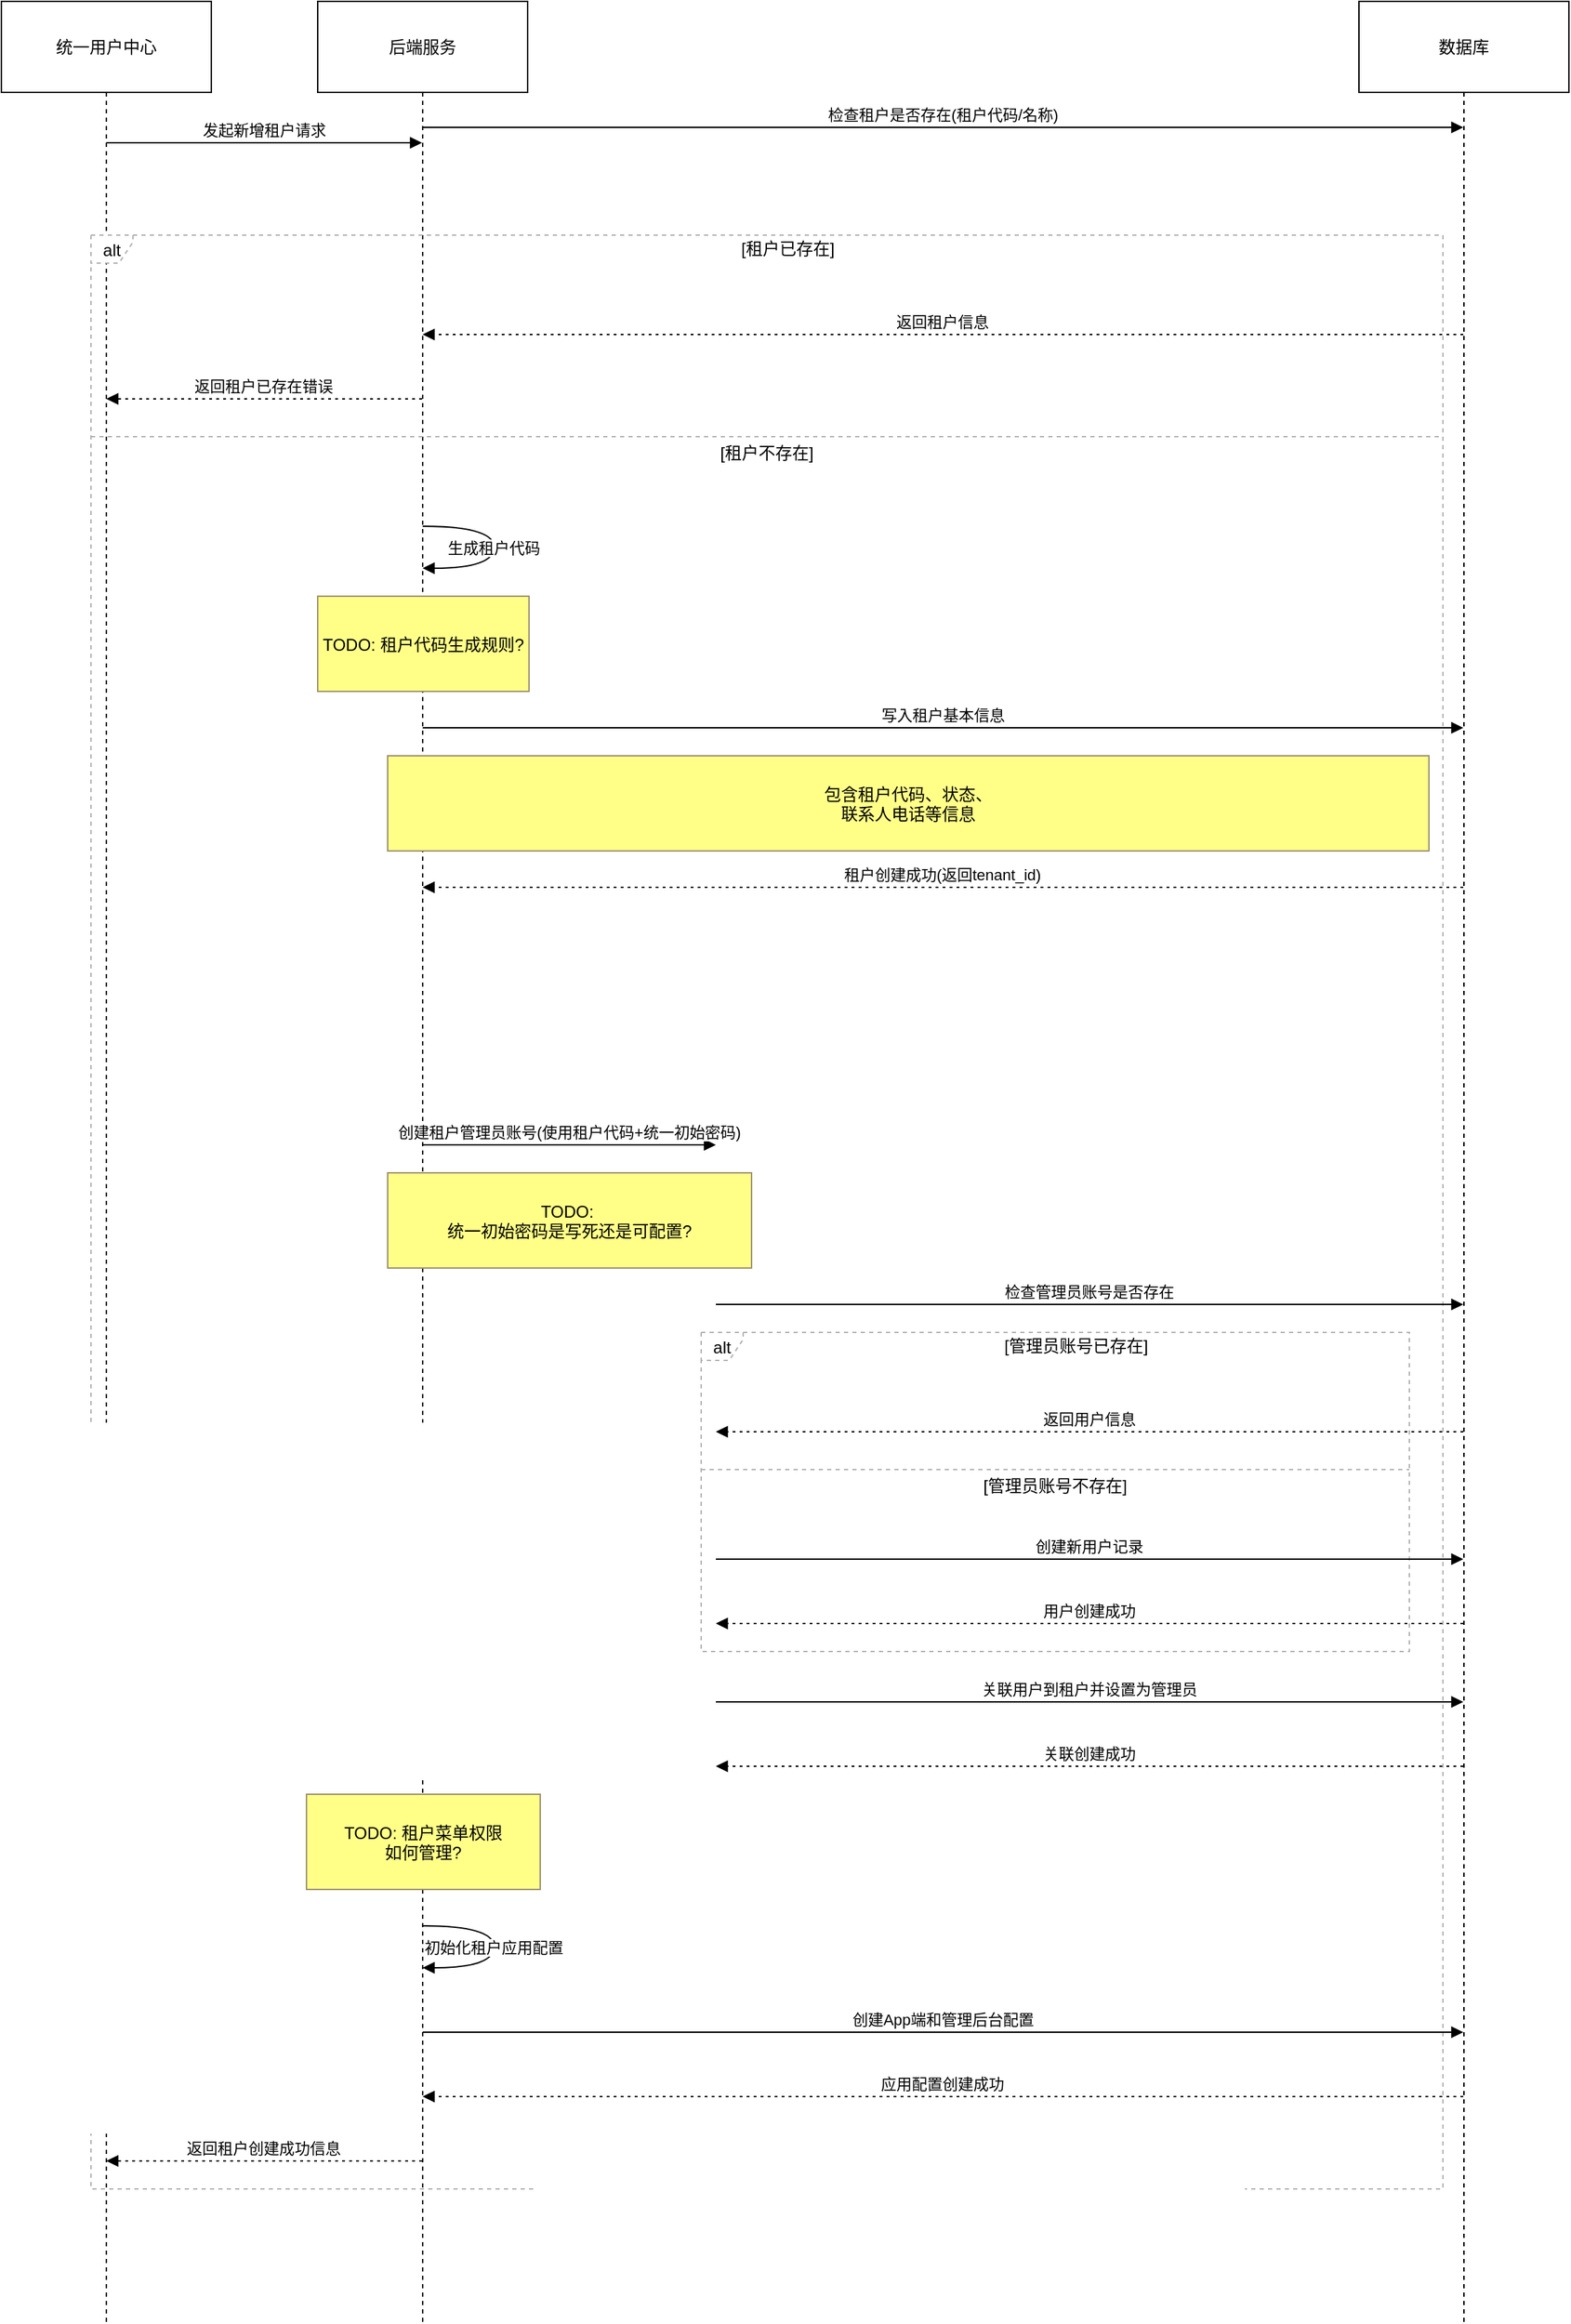 <mxfile version="26.1.3">
  <diagram name="第 1 页" id="_FOo4lyNsMRpVrWsMuHX">
    <mxGraphModel dx="1386" dy="771" grid="1" gridSize="10" guides="1" tooltips="1" connect="1" arrows="1" fold="1" page="1" pageScale="1" pageWidth="850" pageHeight="1100" math="0" shadow="0">
      <root>
        <mxCell id="0" />
        <mxCell id="1" parent="0" />
        <mxCell id="TUzP5ITbhwqZ_lWHzmED-1" value="统一用户中心" style="shape=umlLifeline;perimeter=lifelinePerimeter;whiteSpace=wrap;container=1;dropTarget=0;collapsible=0;recursiveResize=0;outlineConnect=0;portConstraint=eastwest;newEdgeStyle={&quot;edgeStyle&quot;:&quot;elbowEdgeStyle&quot;,&quot;elbow&quot;:&quot;vertical&quot;,&quot;curved&quot;:0,&quot;rounded&quot;:0};size=65;" vertex="1" parent="1">
          <mxGeometry x="20" y="20" width="150" height="1658" as="geometry" />
        </mxCell>
        <mxCell id="TUzP5ITbhwqZ_lWHzmED-2" value="后端服务" style="shape=umlLifeline;perimeter=lifelinePerimeter;whiteSpace=wrap;container=1;dropTarget=0;collapsible=0;recursiveResize=0;outlineConnect=0;portConstraint=eastwest;newEdgeStyle={&quot;edgeStyle&quot;:&quot;elbowEdgeStyle&quot;,&quot;elbow&quot;:&quot;vertical&quot;,&quot;curved&quot;:0,&quot;rounded&quot;:0};size=65;" vertex="1" parent="1">
          <mxGeometry x="246" y="20" width="150" height="1658" as="geometry" />
        </mxCell>
        <mxCell id="TUzP5ITbhwqZ_lWHzmED-5" value="数据库" style="shape=umlLifeline;perimeter=lifelinePerimeter;whiteSpace=wrap;container=1;dropTarget=0;collapsible=0;recursiveResize=0;outlineConnect=0;portConstraint=eastwest;newEdgeStyle={&quot;edgeStyle&quot;:&quot;elbowEdgeStyle&quot;,&quot;elbow&quot;:&quot;vertical&quot;,&quot;curved&quot;:0,&quot;rounded&quot;:0};size=65;" vertex="1" parent="1">
          <mxGeometry x="990" y="20" width="150" height="1658" as="geometry" />
        </mxCell>
        <mxCell id="TUzP5ITbhwqZ_lWHzmED-6" value="alt" style="shape=umlFrame;dashed=1;pointerEvents=0;dropTarget=0;strokeColor=#B3B3B3;height=20;width=30" vertex="1" parent="1">
          <mxGeometry x="520" y="971" width="506" height="228" as="geometry" />
        </mxCell>
        <mxCell id="TUzP5ITbhwqZ_lWHzmED-7" value="[管理员账号已存在]" style="text;strokeColor=none;fillColor=none;align=center;verticalAlign=middle;whiteSpace=wrap;" vertex="1" parent="TUzP5ITbhwqZ_lWHzmED-6">
          <mxGeometry x="30" width="476" height="20" as="geometry" />
        </mxCell>
        <mxCell id="TUzP5ITbhwqZ_lWHzmED-8" value="[管理员账号不存在]" style="shape=line;dashed=1;whiteSpace=wrap;verticalAlign=top;labelPosition=center;verticalLabelPosition=middle;align=center;strokeColor=#B3B3B3;" vertex="1" parent="TUzP5ITbhwqZ_lWHzmED-6">
          <mxGeometry y="96" width="506" height="4" as="geometry" />
        </mxCell>
        <mxCell id="TUzP5ITbhwqZ_lWHzmED-9" value="alt" style="shape=umlFrame;dashed=1;pointerEvents=0;dropTarget=0;strokeColor=#B3B3B3;height=20;width=30" vertex="1" parent="1">
          <mxGeometry x="84" y="187" width="966" height="1396" as="geometry" />
        </mxCell>
        <mxCell id="TUzP5ITbhwqZ_lWHzmED-10" value="[租户已存在]" style="text;strokeColor=none;fillColor=none;align=center;verticalAlign=middle;whiteSpace=wrap;" vertex="1" parent="TUzP5ITbhwqZ_lWHzmED-9">
          <mxGeometry x="30" width="936" height="20" as="geometry" />
        </mxCell>
        <mxCell id="TUzP5ITbhwqZ_lWHzmED-11" value="[租户不存在]" style="shape=line;dashed=1;whiteSpace=wrap;verticalAlign=top;labelPosition=center;verticalLabelPosition=middle;align=center;strokeColor=#B3B3B3;" vertex="1" parent="TUzP5ITbhwqZ_lWHzmED-9">
          <mxGeometry y="142" width="966" height="4" as="geometry" />
        </mxCell>
        <mxCell id="TUzP5ITbhwqZ_lWHzmED-12" value="发起新增租户请求" style="verticalAlign=bottom;edgeStyle=elbowEdgeStyle;elbow=vertical;curved=0;rounded=0;endArrow=block;" edge="1" parent="1" source="TUzP5ITbhwqZ_lWHzmED-1" target="TUzP5ITbhwqZ_lWHzmED-2">
          <mxGeometry relative="1" as="geometry">
            <Array as="points">
              <mxPoint x="217" y="121" />
            </Array>
          </mxGeometry>
        </mxCell>
        <mxCell id="TUzP5ITbhwqZ_lWHzmED-13" value="检查租户是否存在(租户代码/名称)" style="verticalAlign=bottom;edgeStyle=elbowEdgeStyle;elbow=vertical;curved=0;rounded=0;endArrow=block;" edge="1" parent="1" source="TUzP5ITbhwqZ_lWHzmED-2" target="TUzP5ITbhwqZ_lWHzmED-5">
          <mxGeometry relative="1" as="geometry">
            <Array as="points">
              <mxPoint x="920" y="110" />
            </Array>
          </mxGeometry>
        </mxCell>
        <mxCell id="TUzP5ITbhwqZ_lWHzmED-14" value="返回租户信息" style="verticalAlign=bottom;edgeStyle=elbowEdgeStyle;elbow=vertical;curved=0;rounded=0;dashed=1;dashPattern=2 3;endArrow=block;" edge="1" parent="1" source="TUzP5ITbhwqZ_lWHzmED-5" target="TUzP5ITbhwqZ_lWHzmED-2">
          <mxGeometry relative="1" as="geometry">
            <Array as="points">
              <mxPoint x="680" y="258" />
            </Array>
          </mxGeometry>
        </mxCell>
        <mxCell id="TUzP5ITbhwqZ_lWHzmED-15" value="返回租户已存在错误" style="verticalAlign=bottom;edgeStyle=elbowEdgeStyle;elbow=vertical;curved=0;rounded=0;dashed=1;dashPattern=2 3;endArrow=block;" edge="1" parent="1" source="TUzP5ITbhwqZ_lWHzmED-2" target="TUzP5ITbhwqZ_lWHzmED-1">
          <mxGeometry relative="1" as="geometry">
            <Array as="points">
              <mxPoint x="220" y="304" />
            </Array>
          </mxGeometry>
        </mxCell>
        <mxCell id="TUzP5ITbhwqZ_lWHzmED-16" value="生成租户代码" style="curved=1;endArrow=block;rounded=0;" edge="1" parent="1" source="TUzP5ITbhwqZ_lWHzmED-2" target="TUzP5ITbhwqZ_lWHzmED-2">
          <mxGeometry relative="1" as="geometry">
            <Array as="points">
              <mxPoint x="372" y="395" />
              <mxPoint x="372" y="425" />
            </Array>
          </mxGeometry>
        </mxCell>
        <mxCell id="TUzP5ITbhwqZ_lWHzmED-17" value="写入租户基本信息" style="verticalAlign=bottom;edgeStyle=elbowEdgeStyle;elbow=vertical;curved=0;rounded=0;endArrow=block;" edge="1" parent="1" source="TUzP5ITbhwqZ_lWHzmED-2" target="TUzP5ITbhwqZ_lWHzmED-5">
          <mxGeometry relative="1" as="geometry">
            <Array as="points">
              <mxPoint x="677" y="539" />
            </Array>
          </mxGeometry>
        </mxCell>
        <mxCell id="TUzP5ITbhwqZ_lWHzmED-18" value="租户创建成功(返回tenant_id)" style="verticalAlign=bottom;edgeStyle=elbowEdgeStyle;elbow=vertical;curved=0;rounded=0;dashed=1;dashPattern=2 3;endArrow=block;" edge="1" parent="1" source="TUzP5ITbhwqZ_lWHzmED-5" target="TUzP5ITbhwqZ_lWHzmED-2">
          <mxGeometry relative="1" as="geometry">
            <Array as="points">
              <mxPoint x="680" y="653" />
            </Array>
          </mxGeometry>
        </mxCell>
        <mxCell id="TUzP5ITbhwqZ_lWHzmED-22" value="创建租户管理员账号(使用租户代码+统一初始密码)" style="verticalAlign=bottom;edgeStyle=elbowEdgeStyle;elbow=vertical;curved=0;rounded=0;endArrow=block;" edge="1" parent="1" source="TUzP5ITbhwqZ_lWHzmED-2">
          <mxGeometry relative="1" as="geometry">
            <Array as="points">
              <mxPoint x="435" y="837" />
            </Array>
            <mxPoint x="530.5" y="837" as="targetPoint" />
          </mxGeometry>
        </mxCell>
        <mxCell id="TUzP5ITbhwqZ_lWHzmED-23" value="检查管理员账号是否存在" style="verticalAlign=bottom;edgeStyle=elbowEdgeStyle;elbow=vertical;curved=0;rounded=0;endArrow=block;" edge="1" parent="1" target="TUzP5ITbhwqZ_lWHzmED-5">
          <mxGeometry relative="1" as="geometry">
            <Array as="points">
              <mxPoint x="782" y="951" />
            </Array>
            <mxPoint x="530.5" y="951" as="sourcePoint" />
          </mxGeometry>
        </mxCell>
        <mxCell id="TUzP5ITbhwqZ_lWHzmED-24" value="返回用户信息" style="verticalAlign=bottom;edgeStyle=elbowEdgeStyle;elbow=vertical;curved=0;rounded=0;dashed=1;dashPattern=2 3;endArrow=block;" edge="1" parent="1" source="TUzP5ITbhwqZ_lWHzmED-5">
          <mxGeometry relative="1" as="geometry">
            <Array as="points">
              <mxPoint x="785" y="1042" />
            </Array>
            <mxPoint x="530.5" y="1042" as="targetPoint" />
          </mxGeometry>
        </mxCell>
        <mxCell id="TUzP5ITbhwqZ_lWHzmED-25" value="创建新用户记录" style="verticalAlign=bottom;edgeStyle=elbowEdgeStyle;elbow=vertical;curved=0;rounded=0;endArrow=block;" edge="1" parent="1" target="TUzP5ITbhwqZ_lWHzmED-5">
          <mxGeometry relative="1" as="geometry">
            <Array as="points">
              <mxPoint x="782" y="1133" />
            </Array>
            <mxPoint x="530.5" y="1133" as="sourcePoint" />
          </mxGeometry>
        </mxCell>
        <mxCell id="TUzP5ITbhwqZ_lWHzmED-26" value="用户创建成功" style="verticalAlign=bottom;edgeStyle=elbowEdgeStyle;elbow=vertical;curved=0;rounded=0;dashed=1;dashPattern=2 3;endArrow=block;" edge="1" parent="1" source="TUzP5ITbhwqZ_lWHzmED-5">
          <mxGeometry relative="1" as="geometry">
            <Array as="points">
              <mxPoint x="785" y="1179" />
            </Array>
            <mxPoint x="530.5" y="1179" as="targetPoint" />
          </mxGeometry>
        </mxCell>
        <mxCell id="TUzP5ITbhwqZ_lWHzmED-27" value="关联用户到租户并设置为管理员" style="verticalAlign=bottom;edgeStyle=elbowEdgeStyle;elbow=vertical;curved=0;rounded=0;endArrow=block;" edge="1" parent="1" target="TUzP5ITbhwqZ_lWHzmED-5">
          <mxGeometry relative="1" as="geometry">
            <Array as="points">
              <mxPoint x="782" y="1235" />
            </Array>
            <mxPoint x="530.5" y="1235" as="sourcePoint" />
          </mxGeometry>
        </mxCell>
        <mxCell id="TUzP5ITbhwqZ_lWHzmED-28" value="关联创建成功" style="verticalAlign=bottom;edgeStyle=elbowEdgeStyle;elbow=vertical;curved=0;rounded=0;dashed=1;dashPattern=2 3;endArrow=block;" edge="1" parent="1" source="TUzP5ITbhwqZ_lWHzmED-5">
          <mxGeometry relative="1" as="geometry">
            <Array as="points">
              <mxPoint x="785" y="1281" />
            </Array>
            <mxPoint x="530.5" y="1281" as="targetPoint" />
          </mxGeometry>
        </mxCell>
        <mxCell id="TUzP5ITbhwqZ_lWHzmED-29" value="初始化租户应用配置" style="curved=1;endArrow=block;rounded=0;" edge="1" parent="1" source="TUzP5ITbhwqZ_lWHzmED-2" target="TUzP5ITbhwqZ_lWHzmED-2">
          <mxGeometry relative="1" as="geometry">
            <Array as="points">
              <mxPoint x="372" y="1395" />
              <mxPoint x="372" y="1425" />
            </Array>
          </mxGeometry>
        </mxCell>
        <mxCell id="TUzP5ITbhwqZ_lWHzmED-30" value="创建App端和管理后台配置" style="verticalAlign=bottom;edgeStyle=elbowEdgeStyle;elbow=vertical;curved=0;rounded=0;endArrow=block;" edge="1" parent="1" source="TUzP5ITbhwqZ_lWHzmED-2" target="TUzP5ITbhwqZ_lWHzmED-5">
          <mxGeometry relative="1" as="geometry">
            <Array as="points">
              <mxPoint x="677" y="1471" />
            </Array>
          </mxGeometry>
        </mxCell>
        <mxCell id="TUzP5ITbhwqZ_lWHzmED-31" value="应用配置创建成功" style="verticalAlign=bottom;edgeStyle=elbowEdgeStyle;elbow=vertical;curved=0;rounded=0;dashed=1;dashPattern=2 3;endArrow=block;" edge="1" parent="1" source="TUzP5ITbhwqZ_lWHzmED-5" target="TUzP5ITbhwqZ_lWHzmED-2">
          <mxGeometry relative="1" as="geometry">
            <Array as="points">
              <mxPoint x="680" y="1517" />
            </Array>
          </mxGeometry>
        </mxCell>
        <mxCell id="TUzP5ITbhwqZ_lWHzmED-32" value="返回租户创建成功信息" style="verticalAlign=bottom;edgeStyle=elbowEdgeStyle;elbow=vertical;curved=0;rounded=0;dashed=1;dashPattern=2 3;endArrow=block;" edge="1" parent="1" source="TUzP5ITbhwqZ_lWHzmED-2" target="TUzP5ITbhwqZ_lWHzmED-1">
          <mxGeometry relative="1" as="geometry">
            <Array as="points">
              <mxPoint x="220" y="1563" />
            </Array>
          </mxGeometry>
        </mxCell>
        <mxCell id="TUzP5ITbhwqZ_lWHzmED-33" value="TODO: 租户代码生成规则?" style="fillColor=#ffff88;strokeColor=#9E916F;" vertex="1" parent="1">
          <mxGeometry x="246" y="445" width="151" height="68" as="geometry" />
        </mxCell>
        <mxCell id="TUzP5ITbhwqZ_lWHzmED-34" value="包含租户代码、状态、&#xa;联系人电话等信息" style="fillColor=#ffff88;strokeColor=#9E916F;" vertex="1" parent="1">
          <mxGeometry x="296" y="559" width="744" height="68" as="geometry" />
        </mxCell>
        <mxCell id="TUzP5ITbhwqZ_lWHzmED-35" value="TODO: &#xa;统一初始密码是写死还是可配置?" style="fillColor=#ffff88;strokeColor=#9E916F;" vertex="1" parent="1">
          <mxGeometry x="296" y="857" width="260" height="68" as="geometry" />
        </mxCell>
        <mxCell id="TUzP5ITbhwqZ_lWHzmED-36" value="TODO: 租户菜单权限&#xa;如何管理?" style="fillColor=#ffff88;strokeColor=#9E916F;" vertex="1" parent="1">
          <mxGeometry x="238" y="1301" width="167" height="68" as="geometry" />
        </mxCell>
      </root>
    </mxGraphModel>
  </diagram>
</mxfile>
